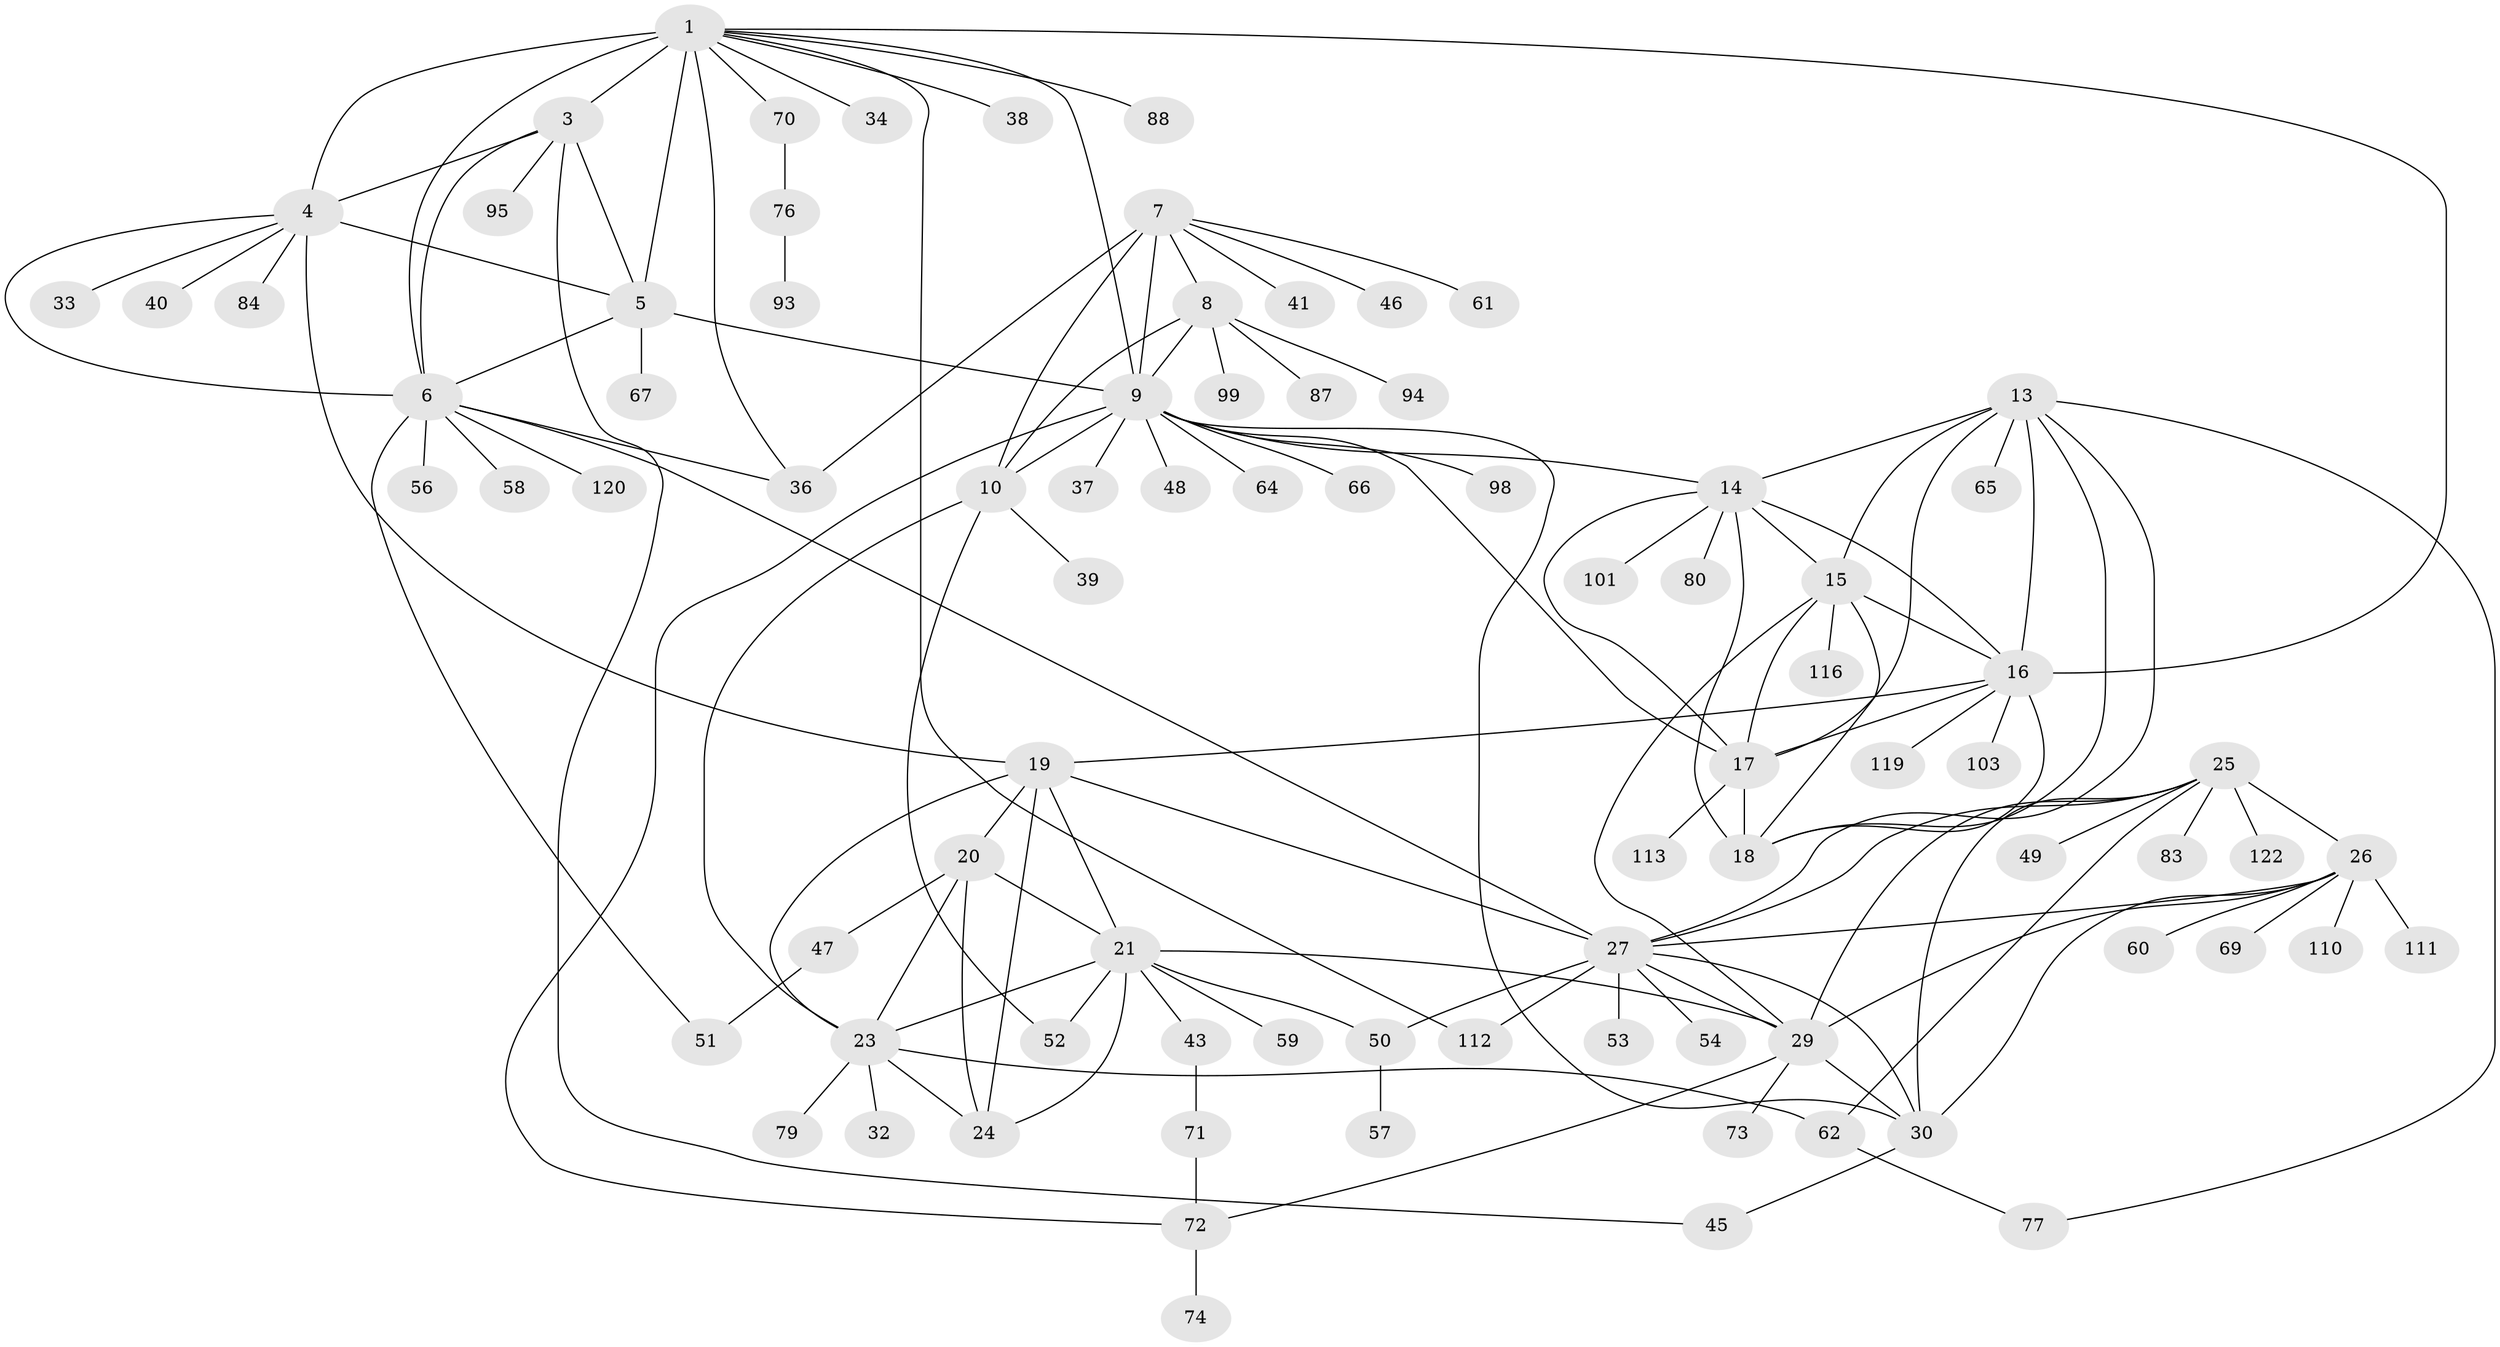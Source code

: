 // original degree distribution, {7: 0.04918032786885246, 11: 0.03278688524590164, 9: 0.07377049180327869, 8: 0.03278688524590164, 10: 0.02459016393442623, 5: 0.01639344262295082, 6: 0.00819672131147541, 13: 0.00819672131147541, 3: 0.04918032786885246, 1: 0.5409836065573771, 2: 0.14754098360655737, 4: 0.01639344262295082}
// Generated by graph-tools (version 1.1) at 2025/19/03/04/25 18:19:33]
// undirected, 85 vertices, 136 edges
graph export_dot {
graph [start="1"]
  node [color=gray90,style=filled];
  1 [super="+2"];
  3;
  4;
  5 [super="+90+109+81"];
  6;
  7 [super="+114+89"];
  8 [super="+78+35"];
  9 [super="+12+11+96"];
  10;
  13;
  14;
  15 [super="+68+92+85+106"];
  16;
  17;
  18;
  19 [super="+22"];
  20 [super="+121+97"];
  21;
  23;
  24;
  25;
  26 [super="+75"];
  27 [super="+31+28+104+100+117+42+55"];
  29 [super="+63"];
  30;
  32;
  33;
  34;
  36 [super="+44"];
  37;
  38;
  39;
  40;
  41;
  43;
  45;
  46;
  47;
  48;
  49;
  50 [super="+118"];
  51;
  52;
  53;
  54;
  56;
  57;
  58;
  59;
  60;
  61;
  62;
  64 [super="+102"];
  65;
  66;
  67;
  69;
  70;
  71;
  72 [super="+105"];
  73;
  74;
  76;
  77;
  79;
  80;
  83;
  84;
  87;
  88;
  93;
  94;
  95;
  98;
  99;
  101;
  103;
  110;
  111;
  112;
  113;
  116;
  119;
  120;
  122;
  1 -- 3 [weight=2];
  1 -- 4 [weight=2];
  1 -- 5 [weight=2];
  1 -- 6 [weight=2];
  1 -- 36;
  1 -- 9;
  1 -- 34;
  1 -- 38;
  1 -- 70;
  1 -- 16;
  1 -- 112;
  1 -- 88;
  3 -- 4;
  3 -- 5;
  3 -- 6;
  3 -- 45;
  3 -- 95;
  4 -- 5;
  4 -- 6;
  4 -- 19;
  4 -- 33;
  4 -- 40;
  4 -- 84;
  5 -- 6;
  5 -- 67;
  5 -- 9;
  6 -- 27;
  6 -- 36;
  6 -- 51;
  6 -- 56;
  6 -- 58;
  6 -- 120;
  7 -- 8;
  7 -- 9 [weight=3];
  7 -- 10;
  7 -- 36;
  7 -- 41;
  7 -- 46;
  7 -- 61;
  8 -- 9 [weight=3];
  8 -- 10;
  8 -- 87;
  8 -- 99;
  8 -- 94;
  9 -- 10 [weight=3];
  9 -- 30;
  9 -- 64;
  9 -- 66;
  9 -- 98;
  9 -- 37;
  9 -- 72;
  9 -- 48;
  9 -- 14;
  9 -- 17;
  10 -- 23;
  10 -- 39;
  10 -- 52;
  13 -- 14;
  13 -- 15;
  13 -- 16;
  13 -- 17;
  13 -- 18;
  13 -- 65;
  13 -- 77;
  13 -- 27;
  14 -- 15;
  14 -- 16;
  14 -- 17;
  14 -- 18;
  14 -- 80;
  14 -- 101;
  15 -- 16;
  15 -- 17;
  15 -- 18;
  15 -- 29 [weight=2];
  15 -- 116;
  16 -- 17;
  16 -- 18;
  16 -- 103;
  16 -- 119;
  16 -- 19;
  17 -- 18;
  17 -- 113;
  19 -- 20 [weight=2];
  19 -- 21 [weight=2];
  19 -- 23 [weight=2];
  19 -- 24 [weight=2];
  19 -- 27;
  20 -- 21;
  20 -- 23;
  20 -- 24;
  20 -- 47;
  21 -- 23;
  21 -- 24;
  21 -- 29;
  21 -- 43;
  21 -- 50;
  21 -- 52;
  21 -- 59;
  23 -- 24;
  23 -- 32;
  23 -- 62;
  23 -- 79;
  25 -- 26;
  25 -- 27 [weight=2];
  25 -- 29;
  25 -- 30;
  25 -- 49;
  25 -- 62;
  25 -- 83;
  25 -- 122;
  26 -- 27 [weight=2];
  26 -- 29;
  26 -- 30;
  26 -- 60;
  26 -- 69;
  26 -- 110;
  26 -- 111;
  27 -- 29 [weight=2];
  27 -- 30 [weight=2];
  27 -- 53;
  27 -- 112;
  27 -- 50;
  27 -- 54;
  29 -- 30;
  29 -- 72;
  29 -- 73;
  30 -- 45;
  43 -- 71;
  47 -- 51;
  50 -- 57;
  62 -- 77;
  70 -- 76;
  71 -- 72;
  72 -- 74;
  76 -- 93;
}
